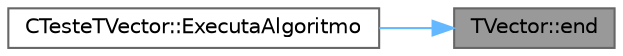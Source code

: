 digraph "TVector::end"
{
 // LATEX_PDF_SIZE
  bgcolor="transparent";
  edge [fontname=Helvetica,fontsize=10,labelfontname=Helvetica,labelfontsize=10];
  node [fontname=Helvetica,fontsize=10,shape=box,height=0.2,width=0.4];
  rankdir="RL";
  Node1 [id="Node000001",label="TVector::end",height=0.2,width=0.4,color="gray40", fillcolor="grey60", style="filled", fontcolor="black",tooltip=" "];
  Node1 -> Node2 [id="edge2_Node000001_Node000002",dir="back",color="steelblue1",style="solid",tooltip=" "];
  Node2 [id="Node000002",label="CTesteTVector::ExecutaAlgoritmo",height=0.2,width=0.4,color="grey40", fillcolor="white", style="filled",URL="$classCTesteTVector.html#ad9d55d9cd9298196409a915b642f342c",tooltip="Executa o algoritmo com os parametros atuais."];
}
